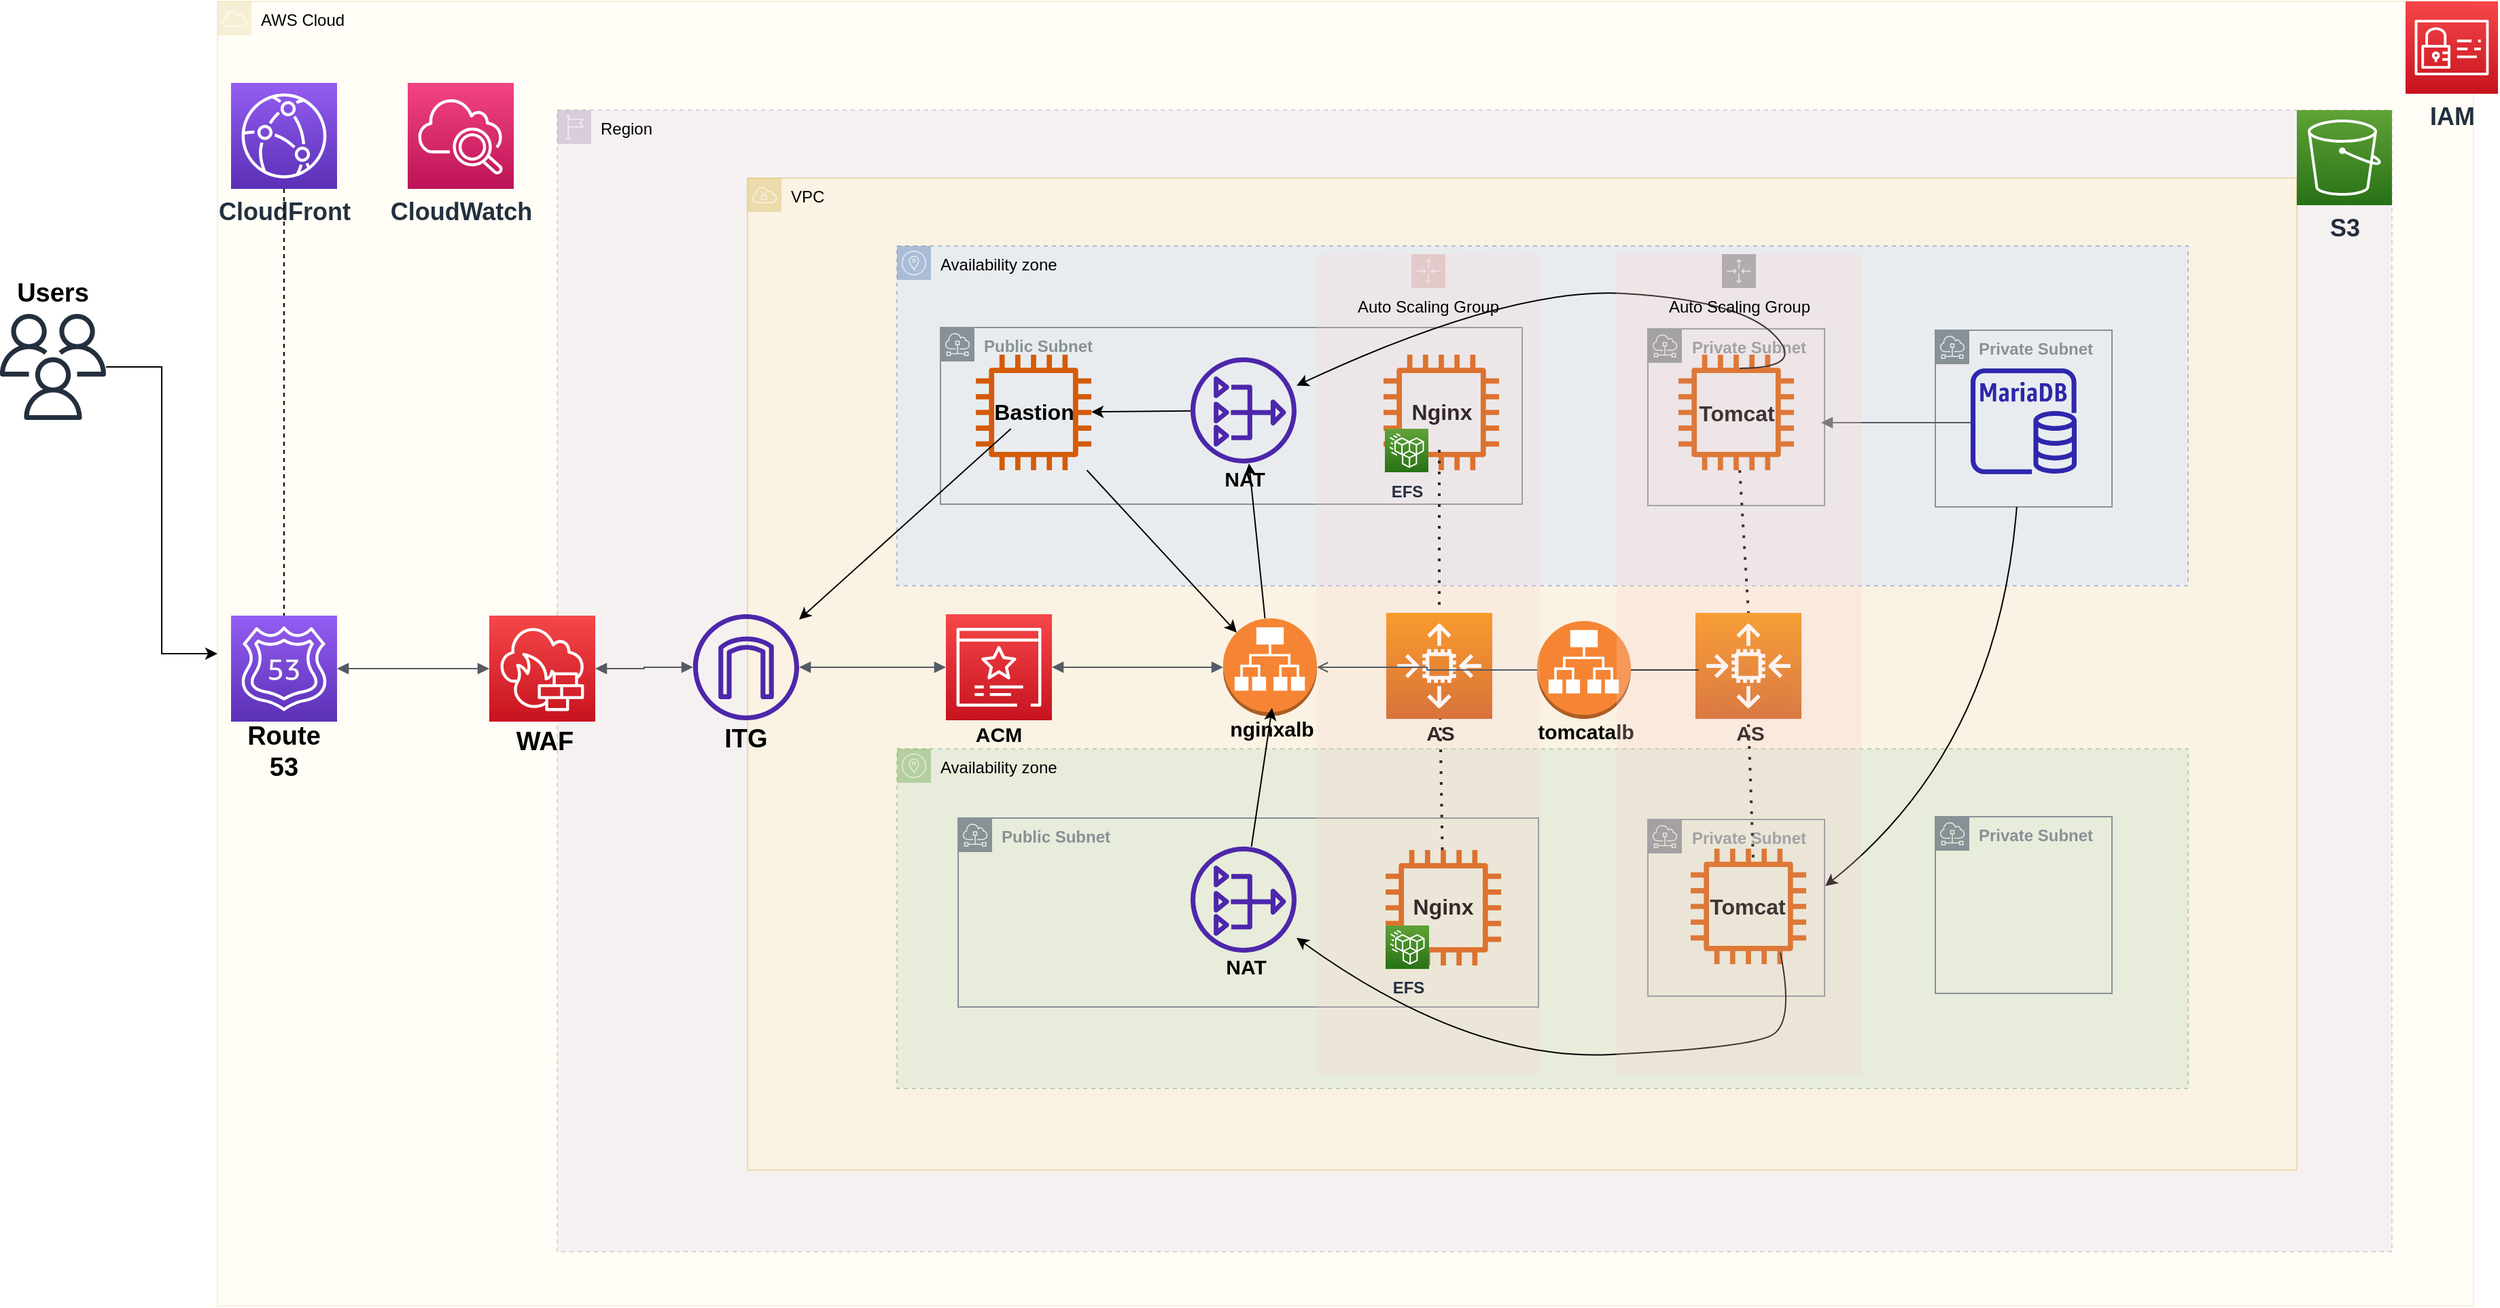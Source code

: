 <mxfile version="21.3.3" type="github">
  <diagram name="페이지-1" id="-RQxAZ50jaHfXgSVj_xd">
    <mxGraphModel dx="3404" dy="2084" grid="1" gridSize="10" guides="1" tooltips="1" connect="1" arrows="1" fold="1" page="1" pageScale="1" pageWidth="827" pageHeight="1169" math="0" shadow="0">
      <root>
        <mxCell id="0" />
        <mxCell id="1" parent="0" />
        <mxCell id="wSeTpccbzat1GrRgBiBg-109" value="AWS Cloud" style="sketch=0;outlineConnect=0;html=1;whiteSpace=wrap;fontSize=12;fontStyle=0;shape=mxgraph.aws4.group;grIcon=mxgraph.aws4.group_aws_cloud;strokeColor=#d6b656;fillColor=#fff2cc;verticalAlign=top;align=left;spacingLeft=30;dashed=0;opacity=20;" parent="1" vertex="1">
          <mxGeometry x="-1280" y="-1080" width="1660" height="960" as="geometry" />
        </mxCell>
        <mxCell id="e-je_TolLml6S0PwWfPV-6" value="" style="edgeStyle=orthogonalEdgeStyle;rounded=0;orthogonalLoop=1;jettySize=auto;html=1;" parent="1" source="wSeTpccbzat1GrRgBiBg-25" target="wSeTpccbzat1GrRgBiBg-109" edge="1">
          <mxGeometry relative="1" as="geometry" />
        </mxCell>
        <mxCell id="wSeTpccbzat1GrRgBiBg-25" value="" style="sketch=0;outlineConnect=0;fontColor=#232F3E;gradientColor=none;fillColor=#232F3D;strokeColor=none;dashed=0;verticalLabelPosition=bottom;verticalAlign=top;align=center;html=1;fontSize=12;fontStyle=0;aspect=fixed;pointerEvents=1;shape=mxgraph.aws4.users;" parent="1" vertex="1">
          <mxGeometry x="-1440" y="-850" width="78" height="78" as="geometry" />
        </mxCell>
        <mxCell id="wSeTpccbzat1GrRgBiBg-34" value="Region" style="sketch=0;outlineConnect=0;html=1;whiteSpace=wrap;fontSize=12;fontStyle=0;shape=mxgraph.aws4.group;grIcon=mxgraph.aws4.group_region;strokeColor=#9673a6;fillColor=#e1d5e7;verticalAlign=top;align=left;spacingLeft=30;dashed=1;opacity=30;" parent="1" vertex="1">
          <mxGeometry x="-1030" y="-1000" width="1350" height="840" as="geometry" />
        </mxCell>
        <mxCell id="wSeTpccbzat1GrRgBiBg-35" value="VPC" style="sketch=0;outlineConnect=0;html=1;whiteSpace=wrap;fontSize=12;fontStyle=0;shape=mxgraph.aws4.group;grIcon=mxgraph.aws4.group_vpc;strokeColor=#d6b656;fillColor=#fff2cc;verticalAlign=top;align=left;spacingLeft=30;dashed=0;opacity=40;" parent="1" vertex="1">
          <mxGeometry x="-890" y="-950" width="1140" height="730" as="geometry" />
        </mxCell>
        <mxCell id="wSeTpccbzat1GrRgBiBg-36" value="Availability zone" style="sketch=0;outlineConnect=0;html=1;whiteSpace=wrap;fontSize=12;fontStyle=0;shape=mxgraph.aws4.group;grIcon=mxgraph.aws4.group_availability_zone;strokeColor=#6c8ebf;fillColor=#dae8fc;verticalAlign=top;align=left;spacingLeft=30;dashed=1;opacity=50;" parent="1" vertex="1">
          <mxGeometry x="-780" y="-900" width="950" height="250" as="geometry" />
        </mxCell>
        <mxCell id="wSeTpccbzat1GrRgBiBg-37" value="Availability zone" style="sketch=0;outlineConnect=0;html=1;whiteSpace=wrap;fontSize=12;fontStyle=0;shape=mxgraph.aws4.group;grIcon=mxgraph.aws4.group_availability_zone;strokeColor=#82b366;fillColor=#d5e8d4;verticalAlign=top;align=left;spacingLeft=30;dashed=1;opacity=50;" parent="1" vertex="1">
          <mxGeometry x="-780" y="-530" width="950" height="250" as="geometry" />
        </mxCell>
        <mxCell id="wSeTpccbzat1GrRgBiBg-39" value="" style="sketch=0;outlineConnect=0;fontColor=#232F3E;gradientColor=none;fillColor=#2E27AD;strokeColor=none;dashed=0;verticalLabelPosition=bottom;verticalAlign=top;align=center;html=1;fontSize=12;fontStyle=0;aspect=fixed;pointerEvents=1;shape=mxgraph.aws4.rds_mariadb_instance;" parent="1" vertex="1">
          <mxGeometry x="10" y="-810" width="78" height="78" as="geometry" />
        </mxCell>
        <mxCell id="wSeTpccbzat1GrRgBiBg-42" value="&lt;b&gt;Private Subnet&lt;/b&gt;" style="sketch=0;outlineConnect=0;gradientColor=none;html=1;whiteSpace=wrap;fontSize=12;fontStyle=0;shape=mxgraph.aws4.group;grIcon=mxgraph.aws4.group_subnet;strokeColor=#879196;fillColor=none;verticalAlign=top;align=left;spacingLeft=30;fontColor=#879196;dashed=0;" parent="1" vertex="1">
          <mxGeometry x="-227.5" y="-839" width="130" height="130" as="geometry" />
        </mxCell>
        <mxCell id="wSeTpccbzat1GrRgBiBg-43" value="&lt;b&gt;Private Subnet&lt;/b&gt;" style="sketch=0;outlineConnect=0;gradientColor=none;html=1;whiteSpace=wrap;fontSize=12;fontStyle=0;shape=mxgraph.aws4.group;grIcon=mxgraph.aws4.group_subnet;strokeColor=#879196;fillColor=none;verticalAlign=top;align=left;spacingLeft=30;fontColor=#879196;dashed=0;" parent="1" vertex="1">
          <mxGeometry x="-16" y="-838" width="130" height="130" as="geometry" />
        </mxCell>
        <mxCell id="wSeTpccbzat1GrRgBiBg-44" value="&lt;b&gt;Private Subnet&lt;/b&gt;" style="sketch=0;outlineConnect=0;gradientColor=none;html=1;whiteSpace=wrap;fontSize=12;fontStyle=0;shape=mxgraph.aws4.group;grIcon=mxgraph.aws4.group_subnet;strokeColor=#879196;fillColor=none;verticalAlign=top;align=left;spacingLeft=30;fontColor=#879196;dashed=0;" parent="1" vertex="1">
          <mxGeometry x="-227.5" y="-478" width="130" height="130" as="geometry" />
        </mxCell>
        <mxCell id="wSeTpccbzat1GrRgBiBg-46" value="&lt;b&gt;Public Subnet&lt;/b&gt;" style="sketch=0;outlineConnect=0;gradientColor=none;html=1;whiteSpace=wrap;fontSize=12;fontStyle=0;shape=mxgraph.aws4.group;grIcon=mxgraph.aws4.group_subnet;strokeColor=#879196;fillColor=none;verticalAlign=top;align=left;spacingLeft=30;fontColor=#879196;dashed=0;" parent="1" vertex="1">
          <mxGeometry x="-735" y="-479" width="427" height="139" as="geometry" />
        </mxCell>
        <mxCell id="wSeTpccbzat1GrRgBiBg-48" value="" style="sketch=0;outlineConnect=0;fontColor=#232F3E;gradientColor=none;fillColor=#D45B07;strokeColor=none;dashed=0;verticalLabelPosition=bottom;verticalAlign=top;align=center;html=1;fontSize=12;fontStyle=0;aspect=fixed;pointerEvents=1;shape=mxgraph.aws4.instance2;" parent="1" vertex="1">
          <mxGeometry x="-420.5" y="-455.5" width="85" height="85" as="geometry" />
        </mxCell>
        <mxCell id="wSeTpccbzat1GrRgBiBg-49" value="" style="sketch=0;outlineConnect=0;fontColor=#232F3E;gradientColor=none;fillColor=#D45B07;strokeColor=none;dashed=0;verticalLabelPosition=bottom;verticalAlign=top;align=center;html=1;fontSize=12;fontStyle=0;aspect=fixed;pointerEvents=1;shape=mxgraph.aws4.instance2;" parent="1" vertex="1">
          <mxGeometry x="-205" y="-820" width="85" height="85" as="geometry" />
        </mxCell>
        <mxCell id="wSeTpccbzat1GrRgBiBg-50" value="" style="sketch=0;outlineConnect=0;fontColor=#232F3E;gradientColor=none;fillColor=#D45B07;strokeColor=none;dashed=0;verticalLabelPosition=bottom;verticalAlign=top;align=center;html=1;fontSize=12;fontStyle=0;aspect=fixed;pointerEvents=1;shape=mxgraph.aws4.instance2;" parent="1" vertex="1">
          <mxGeometry x="-196" y="-456.5" width="85" height="85" as="geometry" />
        </mxCell>
        <mxCell id="wSeTpccbzat1GrRgBiBg-40" value="" style="sketch=0;outlineConnect=0;fontColor=#232F3E;gradientColor=none;fillColor=#D45B07;strokeColor=none;dashed=0;verticalLabelPosition=bottom;verticalAlign=top;align=center;html=1;fontSize=12;fontStyle=0;aspect=fixed;pointerEvents=1;shape=mxgraph.aws4.instance2;" parent="1" vertex="1">
          <mxGeometry x="-422" y="-820" width="85" height="85" as="geometry" />
        </mxCell>
        <mxCell id="wSeTpccbzat1GrRgBiBg-51" value="&lt;b&gt;Public Subnet&lt;/b&gt;" style="sketch=0;outlineConnect=0;gradientColor=none;html=1;whiteSpace=wrap;fontSize=12;fontStyle=0;shape=mxgraph.aws4.group;grIcon=mxgraph.aws4.group_subnet;strokeColor=#879196;fillColor=none;verticalAlign=top;align=left;spacingLeft=30;fontColor=#879196;dashed=0;" parent="1" vertex="1">
          <mxGeometry x="-748" y="-840" width="428" height="130" as="geometry" />
        </mxCell>
        <mxCell id="wSeTpccbzat1GrRgBiBg-52" value="" style="sketch=0;outlineConnect=0;fontColor=#232F3E;gradientColor=none;fillColor=#D45B07;strokeColor=none;dashed=0;verticalLabelPosition=bottom;verticalAlign=top;align=center;html=1;fontSize=12;fontStyle=0;aspect=fixed;pointerEvents=1;shape=mxgraph.aws4.instance2;" parent="1" vertex="1">
          <mxGeometry x="-722" y="-820" width="85" height="85" as="geometry" />
        </mxCell>
        <mxCell id="wSeTpccbzat1GrRgBiBg-53" value="&lt;b style=&quot;font-size: 16px;&quot;&gt;Bastion&lt;/b&gt;" style="text;html=1;strokeColor=none;fillColor=none;align=center;verticalAlign=middle;whiteSpace=wrap;rounded=0;fontSize=24;" parent="1" vertex="1">
          <mxGeometry x="-709.5" y="-795.5" width="60" height="30" as="geometry" />
        </mxCell>
        <mxCell id="wSeTpccbzat1GrRgBiBg-54" value="&lt;b style=&quot;font-size: 16px;&quot;&gt;Nginx&lt;/b&gt;" style="text;html=1;strokeColor=none;fillColor=none;align=center;verticalAlign=middle;whiteSpace=wrap;rounded=0;fontSize=24;" parent="1" vertex="1">
          <mxGeometry x="-409" y="-795.5" width="60" height="30" as="geometry" />
        </mxCell>
        <mxCell id="wSeTpccbzat1GrRgBiBg-55" value="&lt;b style=&quot;font-size: 16px;&quot;&gt;Nginx&lt;/b&gt;" style="text;html=1;strokeColor=none;fillColor=none;align=center;verticalAlign=middle;whiteSpace=wrap;rounded=0;fontSize=24;" parent="1" vertex="1">
          <mxGeometry x="-408" y="-431" width="60" height="30" as="geometry" />
        </mxCell>
        <mxCell id="wSeTpccbzat1GrRgBiBg-56" value="&lt;b style=&quot;font-size: 16px;&quot;&gt;Tomcat&lt;/b&gt;" style="text;html=1;strokeColor=none;fillColor=none;align=center;verticalAlign=middle;whiteSpace=wrap;rounded=0;fontSize=24;" parent="1" vertex="1">
          <mxGeometry x="-192.5" y="-794" width="60" height="30" as="geometry" />
        </mxCell>
        <mxCell id="wSeTpccbzat1GrRgBiBg-57" value="&lt;b style=&quot;font-size: 16px;&quot;&gt;Tomcat&lt;/b&gt;" style="text;html=1;strokeColor=none;fillColor=none;align=center;verticalAlign=middle;whiteSpace=wrap;rounded=0;fontSize=24;" parent="1" vertex="1">
          <mxGeometry x="-184.5" y="-431" width="60" height="30" as="geometry" />
        </mxCell>
        <mxCell id="wSeTpccbzat1GrRgBiBg-58" value="" style="sketch=0;outlineConnect=0;fontColor=#232F3E;gradientColor=none;fillColor=#4D27AA;strokeColor=none;dashed=0;verticalLabelPosition=bottom;verticalAlign=top;align=center;html=1;fontSize=12;fontStyle=0;aspect=fixed;pointerEvents=1;shape=mxgraph.aws4.internet_gateway;" parent="1" vertex="1">
          <mxGeometry x="-930" y="-629" width="78" height="78" as="geometry" />
        </mxCell>
        <mxCell id="wSeTpccbzat1GrRgBiBg-59" value="&lt;b&gt;&lt;font style=&quot;font-size: 19px;&quot;&gt;ITG&lt;/font&gt;&lt;/b&gt;" style="text;html=1;strokeColor=none;fillColor=none;align=center;verticalAlign=middle;whiteSpace=wrap;rounded=0;" parent="1" vertex="1">
          <mxGeometry x="-921" y="-552" width="60" height="30" as="geometry" />
        </mxCell>
        <mxCell id="wSeTpccbzat1GrRgBiBg-60" value="" style="sketch=0;points=[[0,0,0],[0.25,0,0],[0.5,0,0],[0.75,0,0],[1,0,0],[0,1,0],[0.25,1,0],[0.5,1,0],[0.75,1,0],[1,1,0],[0,0.25,0],[0,0.5,0],[0,0.75,0],[1,0.25,0],[1,0.5,0],[1,0.75,0]];outlineConnect=0;fontColor=#232F3E;gradientColor=#F54749;gradientDirection=north;fillColor=#C7131F;strokeColor=#ffffff;dashed=0;verticalLabelPosition=bottom;verticalAlign=top;align=center;html=1;fontSize=12;fontStyle=0;aspect=fixed;shape=mxgraph.aws4.resourceIcon;resIcon=mxgraph.aws4.network_firewall;" parent="1" vertex="1">
          <mxGeometry x="-1080" y="-628" width="78" height="78" as="geometry" />
        </mxCell>
        <mxCell id="wSeTpccbzat1GrRgBiBg-62" value="" style="sketch=0;points=[[0,0,0],[0.25,0,0],[0.5,0,0],[0.75,0,0],[1,0,0],[0,1,0],[0.25,1,0],[0.5,1,0],[0.75,1,0],[1,1,0],[0,0.25,0],[0,0.5,0],[0,0.75,0],[1,0.25,0],[1,0.5,0],[1,0.75,0]];outlineConnect=0;fontColor=#232F3E;gradientColor=#945DF2;gradientDirection=north;fillColor=#5A30B5;strokeColor=#ffffff;dashed=0;verticalLabelPosition=bottom;verticalAlign=top;align=center;html=1;fontSize=12;fontStyle=0;aspect=fixed;shape=mxgraph.aws4.resourceIcon;resIcon=mxgraph.aws4.route_53;" parent="1" vertex="1">
          <mxGeometry x="-1270" y="-628" width="78" height="78" as="geometry" />
        </mxCell>
        <mxCell id="wSeTpccbzat1GrRgBiBg-65" value="" style="edgeStyle=orthogonalEdgeStyle;html=1;endArrow=block;elbow=vertical;startArrow=block;startFill=1;endFill=1;strokeColor=#545B64;rounded=0;" parent="1" source="wSeTpccbzat1GrRgBiBg-62" target="wSeTpccbzat1GrRgBiBg-60" edge="1">
          <mxGeometry width="100" relative="1" as="geometry">
            <mxPoint x="-1192" y="-589" as="sourcePoint" />
            <mxPoint x="-1092" y="-589" as="targetPoint" />
          </mxGeometry>
        </mxCell>
        <mxCell id="wSeTpccbzat1GrRgBiBg-69" value="" style="edgeStyle=orthogonalEdgeStyle;html=1;endArrow=block;elbow=vertical;startArrow=block;startFill=1;endFill=1;strokeColor=#545B64;rounded=0;" parent="1" source="wSeTpccbzat1GrRgBiBg-60" target="wSeTpccbzat1GrRgBiBg-58" edge="1">
          <mxGeometry width="100" relative="1" as="geometry">
            <mxPoint x="-1002" y="-589" as="sourcePoint" />
            <mxPoint x="-902" y="-589" as="targetPoint" />
          </mxGeometry>
        </mxCell>
        <mxCell id="wSeTpccbzat1GrRgBiBg-82" value="" style="outlineConnect=0;dashed=0;verticalLabelPosition=bottom;verticalAlign=top;align=center;html=1;shape=mxgraph.aws3.application_load_balancer;fillColor=#F58534;gradientColor=none;" parent="1" vertex="1">
          <mxGeometry x="-540" y="-626" width="69" height="72" as="geometry" />
        </mxCell>
        <mxCell id="wSeTpccbzat1GrRgBiBg-84" value="&lt;b&gt;&lt;font style=&quot;font-size: 15px;&quot;&gt;nginxalb&lt;/font&gt;&lt;/b&gt;" style="text;html=1;strokeColor=none;fillColor=none;align=center;verticalAlign=middle;whiteSpace=wrap;rounded=0;" parent="1" vertex="1">
          <mxGeometry x="-534" y="-560" width="60" height="30" as="geometry" />
        </mxCell>
        <mxCell id="wSeTpccbzat1GrRgBiBg-85" value="" style="outlineConnect=0;dashed=0;verticalLabelPosition=bottom;verticalAlign=top;align=center;html=1;shape=mxgraph.aws3.application_load_balancer;fillColor=#F58534;gradientColor=none;" parent="1" vertex="1">
          <mxGeometry x="-309" y="-624" width="69" height="72" as="geometry" />
        </mxCell>
        <mxCell id="wSeTpccbzat1GrRgBiBg-86" value="&lt;b&gt;&lt;font style=&quot;font-size: 15px;&quot;&gt;tomcatalb&lt;/font&gt;&lt;/b&gt;" style="text;html=1;strokeColor=none;fillColor=none;align=center;verticalAlign=middle;whiteSpace=wrap;rounded=0;" parent="1" vertex="1">
          <mxGeometry x="-303" y="-558" width="60" height="30" as="geometry" />
        </mxCell>
        <mxCell id="wSeTpccbzat1GrRgBiBg-87" value="" style="sketch=0;points=[[0,0,0],[0.25,0,0],[0.5,0,0],[0.75,0,0],[1,0,0],[0,1,0],[0.25,1,0],[0.5,1,0],[0.75,1,0],[1,1,0],[0,0.25,0],[0,0.5,0],[0,0.75,0],[1,0.25,0],[1,0.5,0],[1,0.75,0]];outlineConnect=0;fontColor=#232F3E;gradientColor=#F78E04;gradientDirection=north;fillColor=#D05C17;strokeColor=#ffffff;dashed=0;verticalLabelPosition=bottom;verticalAlign=top;align=center;html=1;fontSize=12;fontStyle=0;aspect=fixed;shape=mxgraph.aws4.resourceIcon;resIcon=mxgraph.aws4.auto_scaling2;" parent="1" vertex="1">
          <mxGeometry x="-420" y="-630" width="78" height="78" as="geometry" />
        </mxCell>
        <mxCell id="wSeTpccbzat1GrRgBiBg-88" value="" style="sketch=0;points=[[0,0,0],[0.25,0,0],[0.5,0,0],[0.75,0,0],[1,0,0],[0,1,0],[0.25,1,0],[0.5,1,0],[0.75,1,0],[1,1,0],[0,0.25,0],[0,0.5,0],[0,0.75,0],[1,0.25,0],[1,0.5,0],[1,0.75,0]];outlineConnect=0;fontColor=#232F3E;gradientColor=#F78E04;gradientDirection=north;fillColor=#D05C17;strokeColor=#ffffff;dashed=0;verticalLabelPosition=bottom;verticalAlign=top;align=center;html=1;fontSize=12;fontStyle=0;aspect=fixed;shape=mxgraph.aws4.resourceIcon;resIcon=mxgraph.aws4.auto_scaling2;" parent="1" vertex="1">
          <mxGeometry x="-192.5" y="-630" width="78" height="78" as="geometry" />
        </mxCell>
        <mxCell id="wSeTpccbzat1GrRgBiBg-90" value="" style="endArrow=none;dashed=1;html=1;dashPattern=1 3;strokeWidth=2;rounded=0;" parent="1" target="wSeTpccbzat1GrRgBiBg-87" edge="1">
          <mxGeometry width="50" height="50" relative="1" as="geometry">
            <mxPoint x="-381" y="-750" as="sourcePoint" />
            <mxPoint x="-380.5" y="-639.289" as="targetPoint" />
          </mxGeometry>
        </mxCell>
        <mxCell id="wSeTpccbzat1GrRgBiBg-91" value="" style="endArrow=none;dashed=1;html=1;dashPattern=1 3;strokeWidth=2;rounded=0;" parent="1" source="wSeTpccbzat1GrRgBiBg-48" target="wSeTpccbzat1GrRgBiBg-87" edge="1">
          <mxGeometry width="50" height="50" relative="1" as="geometry">
            <mxPoint x="-380" y="-480" as="sourcePoint" />
            <mxPoint x="-378" y="-548.711" as="targetPoint" />
          </mxGeometry>
        </mxCell>
        <mxCell id="wSeTpccbzat1GrRgBiBg-92" value="" style="sketch=0;points=[[0,0,0],[0.25,0,0],[0.5,0,0],[0.75,0,0],[1,0,0],[0,1,0],[0.25,1,0],[0.5,1,0],[0.75,1,0],[1,1,0],[0,0.25,0],[0,0.5,0],[0,0.75,0],[1,0.25,0],[1,0.5,0],[1,0.75,0]];outlineConnect=0;fontColor=#232F3E;gradientColor=#F54749;gradientDirection=north;fillColor=#C7131F;strokeColor=#ffffff;dashed=0;verticalLabelPosition=bottom;verticalAlign=top;align=center;html=1;fontSize=12;fontStyle=0;aspect=fixed;shape=mxgraph.aws4.resourceIcon;resIcon=mxgraph.aws4.certificate_manager_3;" parent="1" vertex="1">
          <mxGeometry x="-744" y="-629" width="78" height="78" as="geometry" />
        </mxCell>
        <mxCell id="wSeTpccbzat1GrRgBiBg-94" value="&lt;b&gt;&lt;font style=&quot;font-size: 15px;&quot;&gt;ACM&lt;/font&gt;&lt;/b&gt;" style="text;html=1;strokeColor=none;fillColor=none;align=center;verticalAlign=middle;whiteSpace=wrap;rounded=0;" parent="1" vertex="1">
          <mxGeometry x="-735" y="-556" width="60" height="30" as="geometry" />
        </mxCell>
        <mxCell id="wSeTpccbzat1GrRgBiBg-95" value="&lt;b&gt;&lt;font style=&quot;font-size: 15px;&quot;&gt;AS&lt;/font&gt;&lt;/b&gt;" style="text;html=1;strokeColor=none;fillColor=none;align=center;verticalAlign=middle;whiteSpace=wrap;rounded=0;" parent="1" vertex="1">
          <mxGeometry x="-410" y="-557" width="60" height="30" as="geometry" />
        </mxCell>
        <mxCell id="wSeTpccbzat1GrRgBiBg-96" value="&lt;b&gt;&lt;font style=&quot;font-size: 15px;&quot;&gt;AS&lt;/font&gt;&lt;/b&gt;" style="text;html=1;strokeColor=none;fillColor=none;align=center;verticalAlign=middle;whiteSpace=wrap;rounded=0;" parent="1" vertex="1">
          <mxGeometry x="-182" y="-557" width="60" height="30" as="geometry" />
        </mxCell>
        <mxCell id="wSeTpccbzat1GrRgBiBg-97" value="" style="endArrow=none;dashed=1;html=1;dashPattern=1 3;strokeWidth=2;rounded=0;entryX=0.5;entryY=0;entryDx=0;entryDy=0;entryPerimeter=0;" parent="1" source="wSeTpccbzat1GrRgBiBg-49" target="wSeTpccbzat1GrRgBiBg-88" edge="1">
          <mxGeometry width="50" height="50" relative="1" as="geometry">
            <mxPoint x="-162.5" y="-659" as="sourcePoint" />
            <mxPoint x="-162.5" y="-638.289" as="targetPoint" />
          </mxGeometry>
        </mxCell>
        <mxCell id="wSeTpccbzat1GrRgBiBg-98" value="" style="endArrow=none;dashed=1;html=1;dashPattern=1 3;strokeWidth=2;rounded=0;exitX=0.541;exitY=0.076;exitDx=0;exitDy=0;exitPerimeter=0;" parent="1" source="wSeTpccbzat1GrRgBiBg-50" edge="1">
          <mxGeometry width="50" height="50" relative="1" as="geometry">
            <mxPoint x="-153.5" y="-499.711" as="sourcePoint" />
            <mxPoint x="-153.5" y="-549.711" as="targetPoint" />
          </mxGeometry>
        </mxCell>
        <mxCell id="wSeTpccbzat1GrRgBiBg-99" value="" style="sketch=0;outlineConnect=0;fontColor=#232F3E;gradientColor=none;fillColor=#4D27AA;strokeColor=none;dashed=0;verticalLabelPosition=bottom;verticalAlign=top;align=center;html=1;fontSize=12;fontStyle=0;aspect=fixed;pointerEvents=1;shape=mxgraph.aws4.nat_gateway;" parent="1" vertex="1">
          <mxGeometry x="-564" y="-818" width="78" height="78" as="geometry" />
        </mxCell>
        <mxCell id="wSeTpccbzat1GrRgBiBg-100" value="&lt;b&gt;&lt;font style=&quot;font-size: 15px;&quot;&gt;NAT&lt;/font&gt;&lt;/b&gt;" style="text;html=1;strokeColor=none;fillColor=none;align=center;verticalAlign=middle;whiteSpace=wrap;rounded=0;" parent="1" vertex="1">
          <mxGeometry x="-554" y="-744" width="60" height="30" as="geometry" />
        </mxCell>
        <mxCell id="wSeTpccbzat1GrRgBiBg-110" value="Auto Scaling Group" style="sketch=0;outlineConnect=0;html=1;whiteSpace=wrap;fontSize=12;fontStyle=0;shape=mxgraph.aws4.groupCenter;grIcon=mxgraph.aws4.group_auto_scaling_group;grStroke=0;verticalAlign=top;align=center;dashed=0;spacingTop=25;opacity=20;fillColor=#f8cecc;strokeColor=#b85450;" parent="1" vertex="1">
          <mxGeometry x="-471" y="-894" width="164" height="604" as="geometry" />
        </mxCell>
        <mxCell id="wSeTpccbzat1GrRgBiBg-101" value="" style="sketch=0;outlineConnect=0;fontColor=#232F3E;gradientColor=none;fillColor=#4D27AA;strokeColor=none;dashed=0;verticalLabelPosition=bottom;verticalAlign=top;align=center;html=1;fontSize=12;fontStyle=0;aspect=fixed;pointerEvents=1;shape=mxgraph.aws4.nat_gateway;" parent="1" vertex="1">
          <mxGeometry x="-564" y="-458" width="78" height="78" as="geometry" />
        </mxCell>
        <mxCell id="wSeTpccbzat1GrRgBiBg-102" value="&lt;b&gt;&lt;font style=&quot;font-size: 15px;&quot;&gt;NAT&lt;/font&gt;&lt;/b&gt;" style="text;html=1;strokeColor=none;fillColor=none;align=center;verticalAlign=middle;whiteSpace=wrap;rounded=0;" parent="1" vertex="1">
          <mxGeometry x="-553" y="-385" width="60" height="30" as="geometry" />
        </mxCell>
        <mxCell id="wSeTpccbzat1GrRgBiBg-105" value="&lt;b&gt;&lt;font style=&quot;font-size: 19px;&quot;&gt;WAF&lt;/font&gt;&lt;/b&gt;" style="text;html=1;strokeColor=none;fillColor=none;align=center;verticalAlign=middle;whiteSpace=wrap;rounded=0;" parent="1" vertex="1">
          <mxGeometry x="-1069" y="-550" width="60" height="30" as="geometry" />
        </mxCell>
        <mxCell id="wSeTpccbzat1GrRgBiBg-106" value="&lt;b&gt;&lt;font style=&quot;font-size: 19px;&quot;&gt;Route 53&lt;/font&gt;&lt;/b&gt;" style="text;html=1;strokeColor=none;fillColor=none;align=center;verticalAlign=middle;whiteSpace=wrap;rounded=0;" parent="1" vertex="1">
          <mxGeometry x="-1261" y="-543" width="60" height="30" as="geometry" />
        </mxCell>
        <mxCell id="wSeTpccbzat1GrRgBiBg-107" value="&lt;b&gt;&lt;font style=&quot;font-size: 19px;&quot;&gt;Users&lt;/font&gt;&lt;/b&gt;" style="text;html=1;strokeColor=none;fillColor=none;align=center;verticalAlign=middle;whiteSpace=wrap;rounded=0;" parent="1" vertex="1">
          <mxGeometry x="-1431" y="-880" width="60" height="30" as="geometry" />
        </mxCell>
        <mxCell id="wSeTpccbzat1GrRgBiBg-108" value="&lt;b&gt;Private Subnet&lt;/b&gt;" style="sketch=0;outlineConnect=0;gradientColor=none;html=1;whiteSpace=wrap;fontSize=12;fontStyle=0;shape=mxgraph.aws4.group;grIcon=mxgraph.aws4.group_subnet;strokeColor=#879196;fillColor=none;verticalAlign=top;align=left;spacingLeft=30;fontColor=#879196;dashed=0;" parent="1" vertex="1">
          <mxGeometry x="-16" y="-480" width="130" height="130" as="geometry" />
        </mxCell>
        <mxCell id="wSeTpccbzat1GrRgBiBg-113" value="" style="edgeStyle=orthogonalEdgeStyle;html=1;endArrow=open;elbow=vertical;startArrow=none;endFill=0;strokeColor=#545B64;rounded=0;" parent="1" source="wSeTpccbzat1GrRgBiBg-85" target="wSeTpccbzat1GrRgBiBg-82" edge="1">
          <mxGeometry width="100" relative="1" as="geometry">
            <mxPoint x="-409" y="-588" as="sourcePoint" />
            <mxPoint x="-409" y="-588" as="targetPoint" />
          </mxGeometry>
        </mxCell>
        <mxCell id="wSeTpccbzat1GrRgBiBg-118" value="" style="edgeStyle=orthogonalEdgeStyle;html=1;endArrow=block;elbow=vertical;startArrow=block;startFill=1;endFill=1;strokeColor=#545B64;rounded=0;" parent="1" source="wSeTpccbzat1GrRgBiBg-58" target="wSeTpccbzat1GrRgBiBg-92" edge="1">
          <mxGeometry width="100" relative="1" as="geometry">
            <mxPoint x="-852" y="-590" as="sourcePoint" />
            <mxPoint x="-752" y="-590" as="targetPoint" />
          </mxGeometry>
        </mxCell>
        <mxCell id="wSeTpccbzat1GrRgBiBg-120" value="" style="edgeStyle=orthogonalEdgeStyle;html=1;endArrow=block;elbow=vertical;startArrow=block;startFill=1;endFill=1;strokeColor=#545B64;rounded=0;" parent="1" source="wSeTpccbzat1GrRgBiBg-92" target="wSeTpccbzat1GrRgBiBg-82" edge="1">
          <mxGeometry width="100" relative="1" as="geometry">
            <mxPoint x="-666" y="-590" as="sourcePoint" />
            <mxPoint x="-566" y="-590" as="targetPoint" />
          </mxGeometry>
        </mxCell>
        <mxCell id="wSeTpccbzat1GrRgBiBg-122" value="" style="endArrow=none;html=1;rounded=0;" parent="1" source="wSeTpccbzat1GrRgBiBg-85" edge="1">
          <mxGeometry width="50" height="50" relative="1" as="geometry">
            <mxPoint x="-240" y="-538" as="sourcePoint" />
            <mxPoint x="-190" y="-588" as="targetPoint" />
          </mxGeometry>
        </mxCell>
        <mxCell id="wSeTpccbzat1GrRgBiBg-123" value="" style="curved=1;endArrow=classic;html=1;rounded=0;" parent="1" target="wSeTpccbzat1GrRgBiBg-99" edge="1">
          <mxGeometry width="50" height="50" relative="1" as="geometry">
            <mxPoint x="-160" y="-810" as="sourcePoint" />
            <mxPoint x="-110" y="-860" as="targetPoint" />
            <Array as="points">
              <mxPoint x="-110" y="-810" />
              <mxPoint x="-160" y="-860" />
              <mxPoint x="-330" y="-870" />
            </Array>
          </mxGeometry>
        </mxCell>
        <mxCell id="wSeTpccbzat1GrRgBiBg-125" value="" style="curved=1;endArrow=classic;html=1;rounded=0;" parent="1" target="wSeTpccbzat1GrRgBiBg-101" edge="1">
          <mxGeometry width="50" height="50" relative="1" as="geometry">
            <mxPoint x="-130" y="-380" as="sourcePoint" />
            <mxPoint x="-80" y="-430" as="targetPoint" />
            <Array as="points">
              <mxPoint x="-120" y="-330" />
              <mxPoint x="-150" y="-310" />
              <mxPoint x="-360" y="-300" />
            </Array>
          </mxGeometry>
        </mxCell>
        <mxCell id="wSeTpccbzat1GrRgBiBg-128" value="" style="curved=1;endArrow=classic;html=1;rounded=0;" parent="1" source="wSeTpccbzat1GrRgBiBg-53" target="wSeTpccbzat1GrRgBiBg-58" edge="1">
          <mxGeometry width="50" height="50" relative="1" as="geometry">
            <mxPoint x="-780.211" y="-730.5" as="sourcePoint" />
            <mxPoint x="-780.211" y="-780.5" as="targetPoint" />
          </mxGeometry>
        </mxCell>
        <mxCell id="wSeTpccbzat1GrRgBiBg-131" value="" style="curved=1;endArrow=classic;html=1;rounded=0;entryX=0.145;entryY=0.145;entryDx=0;entryDy=0;entryPerimeter=0;" parent="1" source="wSeTpccbzat1GrRgBiBg-52" target="wSeTpccbzat1GrRgBiBg-82" edge="1">
          <mxGeometry width="50" height="50" relative="1" as="geometry">
            <mxPoint x="-679.5" y="-685" as="sourcePoint" />
            <mxPoint x="-679.5" y="-664.289" as="targetPoint" />
          </mxGeometry>
        </mxCell>
        <mxCell id="wSeTpccbzat1GrRgBiBg-132" value="" style="curved=1;endArrow=classic;html=1;rounded=0;entryX=0.5;entryY=0;entryDx=0;entryDy=0;" parent="1" source="wSeTpccbzat1GrRgBiBg-101" target="wSeTpccbzat1GrRgBiBg-84" edge="1">
          <mxGeometry width="50" height="50" relative="1" as="geometry">
            <mxPoint x="-525" y="-478.711" as="sourcePoint" />
            <mxPoint x="-525" y="-528.711" as="targetPoint" />
          </mxGeometry>
        </mxCell>
        <mxCell id="wSeTpccbzat1GrRgBiBg-133" value="" style="curved=1;endArrow=classic;html=1;rounded=0;" parent="1" source="wSeTpccbzat1GrRgBiBg-82" target="wSeTpccbzat1GrRgBiBg-99" edge="1">
          <mxGeometry width="50" height="50" relative="1" as="geometry">
            <mxPoint x="-505.5" y="-646.711" as="sourcePoint" />
            <mxPoint x="-505.5" y="-696.711" as="targetPoint" />
          </mxGeometry>
        </mxCell>
        <mxCell id="wSeTpccbzat1GrRgBiBg-134" value="" style="curved=1;endArrow=classic;html=1;rounded=0;" parent="1" source="wSeTpccbzat1GrRgBiBg-99" target="wSeTpccbzat1GrRgBiBg-52" edge="1">
          <mxGeometry width="50" height="50" relative="1" as="geometry">
            <mxPoint x="-634.711" y="-729" as="sourcePoint" />
            <mxPoint x="-650" y="-780" as="targetPoint" />
          </mxGeometry>
        </mxCell>
        <mxCell id="wSeTpccbzat1GrRgBiBg-135" value="" style="edgeStyle=orthogonalEdgeStyle;html=1;endArrow=none;elbow=vertical;startArrow=block;startFill=1;strokeColor=#545B64;rounded=0;" parent="1" edge="1">
          <mxGeometry width="100" relative="1" as="geometry">
            <mxPoint x="-100" y="-770" as="sourcePoint" />
            <mxPoint x="10" y="-770" as="targetPoint" />
          </mxGeometry>
        </mxCell>
        <mxCell id="wSeTpccbzat1GrRgBiBg-145" value="&lt;b&gt;EFS&lt;/b&gt;" style="sketch=0;points=[[0,0,0],[0.25,0,0],[0.5,0,0],[0.75,0,0],[1,0,0],[0,1,0],[0.25,1,0],[0.5,1,0],[0.75,1,0],[1,1,0],[0,0.25,0],[0,0.5,0],[0,0.75,0],[1,0.25,0],[1,0.5,0],[1,0.75,0]];outlineConnect=0;fontColor=#232F3E;gradientColor=#60A337;gradientDirection=north;fillColor=#277116;strokeColor=#ffffff;dashed=0;verticalLabelPosition=bottom;verticalAlign=top;align=center;html=1;fontSize=12;fontStyle=0;aspect=fixed;shape=mxgraph.aws4.resourceIcon;resIcon=mxgraph.aws4.efs_standard;" parent="1" vertex="1">
          <mxGeometry x="-421" y="-765.5" width="32" height="32" as="geometry" />
        </mxCell>
        <mxCell id="wSeTpccbzat1GrRgBiBg-140" value="" style="curved=1;endArrow=classic;html=1;rounded=0;entryX=1;entryY=0.25;entryDx=0;entryDy=0;" parent="1" source="wSeTpccbzat1GrRgBiBg-43" edge="1">
          <mxGeometry width="50" height="50" relative="1" as="geometry">
            <mxPoint x="49" y="-658" as="sourcePoint" />
            <mxPoint x="-97" y="-429" as="targetPoint" />
            <Array as="points">
              <mxPoint x="30" y="-530" />
            </Array>
          </mxGeometry>
        </mxCell>
        <mxCell id="wSeTpccbzat1GrRgBiBg-144" value="Auto Scaling Group" style="sketch=0;outlineConnect=0;html=1;whiteSpace=wrap;fontSize=12;fontStyle=0;shape=mxgraph.aws4.groupCenter;grIcon=mxgraph.aws4.group_auto_scaling_group;grStroke=0;verticalAlign=top;align=center;spacingTop=25;opacity=25;fillColor=#f8cecc;strokeColor=#000000;perimeterSpacing=14;" parent="1" vertex="1">
          <mxGeometry x="-250.5" y="-894" width="180" height="604" as="geometry" />
        </mxCell>
        <mxCell id="wSeTpccbzat1GrRgBiBg-147" value="&lt;b&gt;EFS&lt;/b&gt;" style="sketch=0;points=[[0,0,0],[0.25,0,0],[0.5,0,0],[0.75,0,0],[1,0,0],[0,1,0],[0.25,1,0],[0.5,1,0],[0.75,1,0],[1,1,0],[0,0.25,0],[0,0.5,0],[0,0.75,0],[1,0.25,0],[1,0.5,0],[1,0.75,0]];outlineConnect=0;fontColor=#232F3E;gradientColor=#60A337;gradientDirection=north;fillColor=#277116;strokeColor=#ffffff;dashed=0;verticalLabelPosition=bottom;verticalAlign=top;align=center;html=1;fontSize=12;fontStyle=0;aspect=fixed;shape=mxgraph.aws4.resourceIcon;resIcon=mxgraph.aws4.efs_standard;" parent="1" vertex="1">
          <mxGeometry x="-420.5" y="-400" width="32" height="32" as="geometry" />
        </mxCell>
        <mxCell id="e-je_TolLml6S0PwWfPV-1" value="&lt;font style=&quot;font-size: 18px;&quot;&gt;S3&lt;/font&gt;" style="sketch=0;points=[[0,0,0],[0.25,0,0],[0.5,0,0],[0.75,0,0],[1,0,0],[0,1,0],[0.25,1,0],[0.5,1,0],[0.75,1,0],[1,1,0],[0,0.25,0],[0,0.5,0],[0,0.75,0],[1,0.25,0],[1,0.5,0],[1,0.75,0]];outlineConnect=0;fontColor=#232F3E;gradientColor=#60A337;gradientDirection=north;fillColor=#277116;strokeColor=#ffffff;dashed=0;verticalLabelPosition=bottom;verticalAlign=top;align=center;html=1;fontSize=14;fontStyle=1;aspect=fixed;shape=mxgraph.aws4.resourceIcon;resIcon=mxgraph.aws4.s3;" parent="1" vertex="1">
          <mxGeometry x="250" y="-1000" width="70" height="70" as="geometry" />
        </mxCell>
        <mxCell id="e-je_TolLml6S0PwWfPV-2" value="&lt;b&gt;&lt;font style=&quot;font-size: 18px;&quot;&gt;CloudWatch&lt;/font&gt;&lt;/b&gt;" style="sketch=0;points=[[0,0,0],[0.25,0,0],[0.5,0,0],[0.75,0,0],[1,0,0],[0,1,0],[0.25,1,0],[0.5,1,0],[0.75,1,0],[1,1,0],[0,0.25,0],[0,0.5,0],[0,0.75,0],[1,0.25,0],[1,0.5,0],[1,0.75,0]];points=[[0,0,0],[0.25,0,0],[0.5,0,0],[0.75,0,0],[1,0,0],[0,1,0],[0.25,1,0],[0.5,1,0],[0.75,1,0],[1,1,0],[0,0.25,0],[0,0.5,0],[0,0.75,0],[1,0.25,0],[1,0.5,0],[1,0.75,0]];outlineConnect=0;fontColor=#232F3E;gradientColor=#F34482;gradientDirection=north;fillColor=#BC1356;strokeColor=#ffffff;dashed=0;verticalLabelPosition=bottom;verticalAlign=top;align=center;html=1;fontSize=12;fontStyle=0;aspect=fixed;shape=mxgraph.aws4.resourceIcon;resIcon=mxgraph.aws4.cloudwatch_2;" parent="1" vertex="1">
          <mxGeometry x="-1140" y="-1020" width="78" height="78" as="geometry" />
        </mxCell>
        <mxCell id="e-je_TolLml6S0PwWfPV-4" value="&lt;b&gt;&lt;font style=&quot;font-size: 18px;&quot;&gt;IAM&lt;/font&gt;&lt;/b&gt;" style="sketch=0;points=[[0,0,0],[0.25,0,0],[0.5,0,0],[0.75,0,0],[1,0,0],[0,1,0],[0.25,1,0],[0.5,1,0],[0.75,1,0],[1,1,0],[0,0.25,0],[0,0.5,0],[0,0.75,0],[1,0.25,0],[1,0.5,0],[1,0.75,0]];outlineConnect=0;fontColor=#232F3E;gradientColor=#F54749;gradientDirection=north;fillColor=#C7131F;strokeColor=#ffffff;dashed=0;verticalLabelPosition=bottom;verticalAlign=top;align=center;html=1;fontSize=12;fontStyle=0;aspect=fixed;shape=mxgraph.aws4.resourceIcon;resIcon=mxgraph.aws4.identity_and_access_management;" parent="1" vertex="1">
          <mxGeometry x="330" y="-1080" width="68" height="68" as="geometry" />
        </mxCell>
        <mxCell id="e-je_TolLml6S0PwWfPV-5" value="&lt;b&gt;&lt;font style=&quot;font-size: 18px;&quot;&gt;CloudFront&lt;/font&gt;&lt;/b&gt;" style="sketch=0;points=[[0,0,0],[0.25,0,0],[0.5,0,0],[0.75,0,0],[1,0,0],[0,1,0],[0.25,1,0],[0.5,1,0],[0.75,1,0],[1,1,0],[0,0.25,0],[0,0.5,0],[0,0.75,0],[1,0.25,0],[1,0.5,0],[1,0.75,0]];outlineConnect=0;fontColor=#232F3E;gradientColor=#945DF2;gradientDirection=north;fillColor=#5A30B5;strokeColor=#ffffff;dashed=0;verticalLabelPosition=bottom;verticalAlign=top;align=center;html=1;fontSize=12;fontStyle=0;aspect=fixed;shape=mxgraph.aws4.resourceIcon;resIcon=mxgraph.aws4.cloudfront;" parent="1" vertex="1">
          <mxGeometry x="-1270" y="-1020" width="78" height="78" as="geometry" />
        </mxCell>
        <mxCell id="e-je_TolLml6S0PwWfPV-7" value="" style="endArrow=none;dashed=1;html=1;rounded=0;entryX=0.5;entryY=0;entryDx=0;entryDy=0;entryPerimeter=0;" parent="1" source="e-je_TolLml6S0PwWfPV-5" target="wSeTpccbzat1GrRgBiBg-62" edge="1">
          <mxGeometry width="50" height="50" relative="1" as="geometry">
            <mxPoint x="-1222" y="-892" as="sourcePoint" />
            <mxPoint x="-1222" y="-630" as="targetPoint" />
          </mxGeometry>
        </mxCell>
      </root>
    </mxGraphModel>
  </diagram>
</mxfile>
